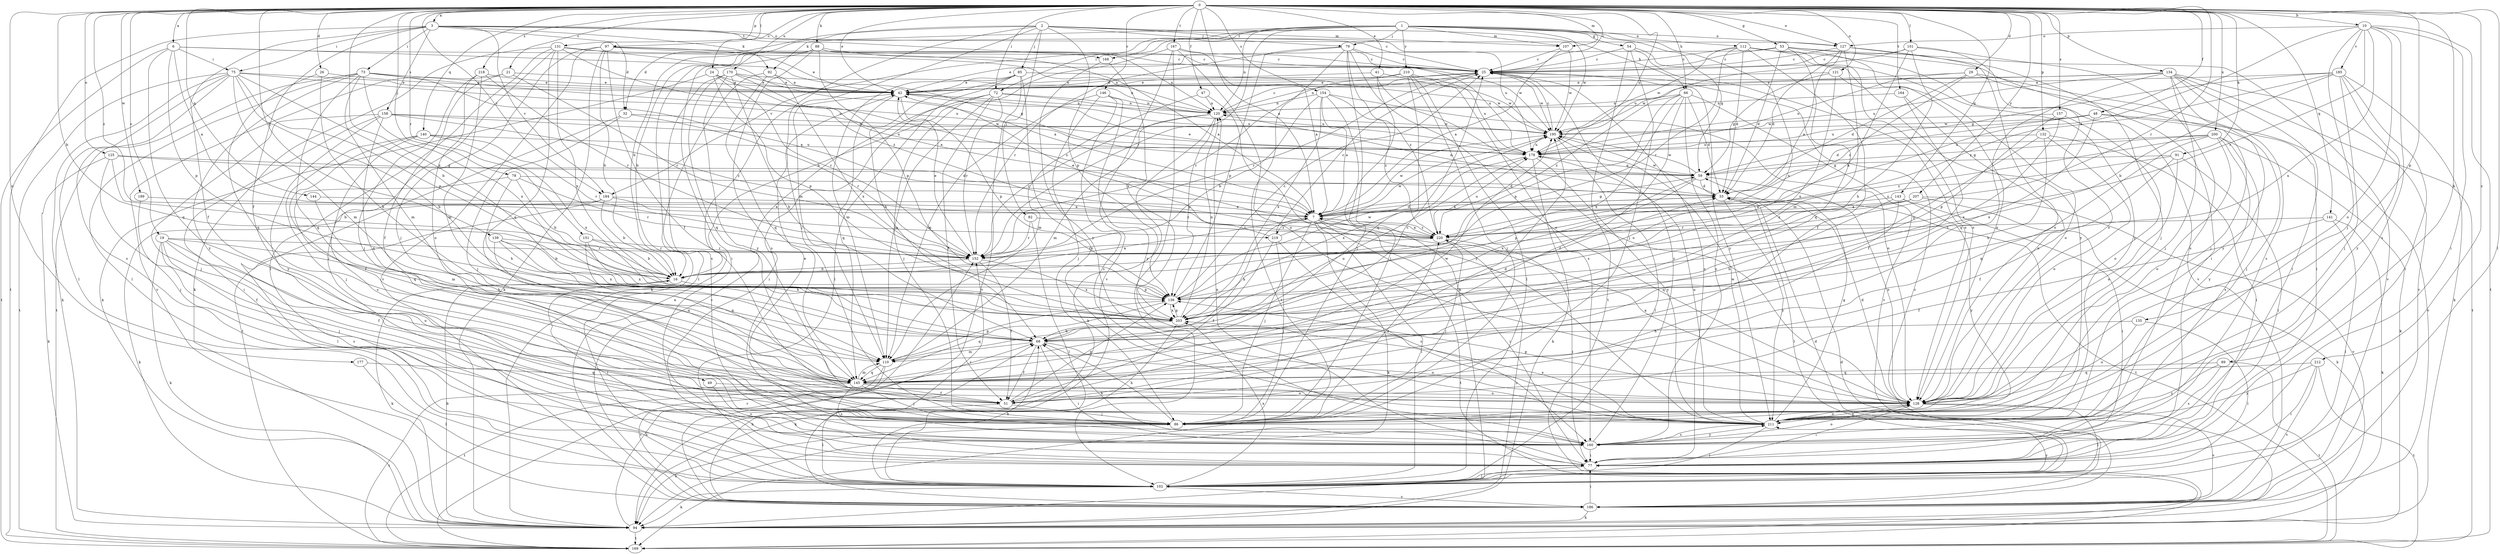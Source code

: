 strict digraph  {
0;
1;
2;
3;
6;
7;
10;
16;
19;
21;
24;
25;
26;
29;
32;
33;
41;
42;
47;
48;
49;
51;
53;
54;
59;
66;
68;
72;
73;
75;
77;
78;
79;
82;
85;
86;
88;
89;
91;
92;
94;
97;
101;
102;
107;
110;
112;
120;
121;
125;
127;
128;
131;
132;
134;
135;
136;
139;
140;
141;
143;
144;
145;
146;
151;
152;
154;
157;
158;
160;
164;
167;
168;
169;
170;
177;
178;
184;
185;
186;
189;
195;
200;
203;
207;
210;
211;
212;
218;
219;
220;
0 -> 3  [label=a];
0 -> 6  [label=a];
0 -> 7  [label=a];
0 -> 10  [label=b];
0 -> 16  [label=b];
0 -> 19  [label=c];
0 -> 21  [label=c];
0 -> 24  [label=c];
0 -> 25  [label=c];
0 -> 26  [label=d];
0 -> 29  [label=d];
0 -> 41  [label=e];
0 -> 42  [label=e];
0 -> 47  [label=f];
0 -> 48  [label=f];
0 -> 53  [label=g];
0 -> 66  [label=h];
0 -> 72  [label=i];
0 -> 78  [label=j];
0 -> 88  [label=k];
0 -> 89  [label=k];
0 -> 91  [label=k];
0 -> 97  [label=l];
0 -> 101  [label=l];
0 -> 102  [label=l];
0 -> 107  [label=m];
0 -> 121  [label=o];
0 -> 125  [label=o];
0 -> 127  [label=o];
0 -> 131  [label=p];
0 -> 132  [label=p];
0 -> 134  [label=p];
0 -> 135  [label=p];
0 -> 139  [label=q];
0 -> 140  [label=q];
0 -> 141  [label=q];
0 -> 143  [label=q];
0 -> 144  [label=q];
0 -> 146  [label=r];
0 -> 151  [label=r];
0 -> 152  [label=r];
0 -> 154  [label=s];
0 -> 157  [label=s];
0 -> 164  [label=t];
0 -> 167  [label=t];
0 -> 170  [label=u];
0 -> 177  [label=u];
0 -> 178  [label=u];
0 -> 184  [label=v];
0 -> 189  [label=w];
0 -> 200  [label=x];
0 -> 203  [label=x];
0 -> 207  [label=y];
0 -> 212  [label=z];
0 -> 218  [label=z];
0 -> 219  [label=z];
1 -> 54  [label=g];
1 -> 59  [label=g];
1 -> 72  [label=i];
1 -> 79  [label=j];
1 -> 92  [label=k];
1 -> 107  [label=m];
1 -> 112  [label=n];
1 -> 120  [label=n];
1 -> 127  [label=o];
1 -> 152  [label=r];
1 -> 168  [label=t];
1 -> 184  [label=v];
1 -> 195  [label=w];
1 -> 203  [label=x];
1 -> 210  [label=y];
2 -> 16  [label=b];
2 -> 32  [label=d];
2 -> 66  [label=h];
2 -> 79  [label=j];
2 -> 82  [label=j];
2 -> 85  [label=j];
2 -> 86  [label=j];
2 -> 107  [label=m];
2 -> 110  [label=m];
2 -> 136  [label=p];
2 -> 178  [label=u];
3 -> 25  [label=c];
3 -> 32  [label=d];
3 -> 49  [label=f];
3 -> 51  [label=f];
3 -> 73  [label=i];
3 -> 75  [label=i];
3 -> 92  [label=k];
3 -> 127  [label=o];
3 -> 158  [label=s];
3 -> 168  [label=t];
3 -> 169  [label=t];
3 -> 184  [label=v];
6 -> 7  [label=a];
6 -> 59  [label=g];
6 -> 75  [label=i];
6 -> 120  [label=n];
6 -> 136  [label=p];
6 -> 145  [label=q];
6 -> 169  [label=t];
7 -> 33  [label=d];
7 -> 59  [label=g];
7 -> 68  [label=h];
7 -> 77  [label=i];
7 -> 86  [label=j];
7 -> 94  [label=k];
7 -> 102  [label=l];
7 -> 169  [label=t];
7 -> 195  [label=w];
7 -> 219  [label=z];
7 -> 220  [label=z];
10 -> 7  [label=a];
10 -> 77  [label=i];
10 -> 86  [label=j];
10 -> 127  [label=o];
10 -> 128  [label=o];
10 -> 152  [label=r];
10 -> 160  [label=s];
10 -> 169  [label=t];
10 -> 185  [label=v];
10 -> 203  [label=x];
16 -> 7  [label=a];
16 -> 77  [label=i];
16 -> 94  [label=k];
16 -> 136  [label=p];
19 -> 51  [label=f];
19 -> 68  [label=h];
19 -> 86  [label=j];
19 -> 94  [label=k];
19 -> 128  [label=o];
19 -> 152  [label=r];
19 -> 160  [label=s];
21 -> 42  [label=e];
21 -> 51  [label=f];
21 -> 152  [label=r];
21 -> 186  [label=v];
24 -> 7  [label=a];
24 -> 42  [label=e];
24 -> 94  [label=k];
24 -> 136  [label=p];
24 -> 152  [label=r];
25 -> 42  [label=e];
25 -> 120  [label=n];
25 -> 152  [label=r];
25 -> 195  [label=w];
25 -> 211  [label=y];
26 -> 42  [label=e];
26 -> 68  [label=h];
26 -> 145  [label=q];
29 -> 33  [label=d];
29 -> 42  [label=e];
29 -> 77  [label=i];
29 -> 86  [label=j];
29 -> 178  [label=u];
29 -> 220  [label=z];
32 -> 86  [label=j];
32 -> 152  [label=r];
32 -> 169  [label=t];
32 -> 195  [label=w];
33 -> 7  [label=a];
33 -> 102  [label=l];
33 -> 120  [label=n];
33 -> 169  [label=t];
33 -> 195  [label=w];
33 -> 211  [label=y];
41 -> 42  [label=e];
41 -> 86  [label=j];
41 -> 128  [label=o];
41 -> 195  [label=w];
42 -> 120  [label=n];
42 -> 136  [label=p];
42 -> 145  [label=q];
42 -> 178  [label=u];
47 -> 110  [label=m];
47 -> 120  [label=n];
47 -> 211  [label=y];
48 -> 33  [label=d];
48 -> 86  [label=j];
48 -> 178  [label=u];
48 -> 186  [label=v];
48 -> 195  [label=w];
48 -> 203  [label=x];
49 -> 128  [label=o];
49 -> 160  [label=s];
51 -> 86  [label=j];
51 -> 102  [label=l];
51 -> 136  [label=p];
51 -> 195  [label=w];
53 -> 25  [label=c];
53 -> 33  [label=d];
53 -> 42  [label=e];
53 -> 77  [label=i];
53 -> 128  [label=o];
53 -> 145  [label=q];
53 -> 186  [label=v];
54 -> 25  [label=c];
54 -> 86  [label=j];
54 -> 128  [label=o];
54 -> 169  [label=t];
54 -> 211  [label=y];
59 -> 33  [label=d];
59 -> 42  [label=e];
59 -> 128  [label=o];
59 -> 136  [label=p];
59 -> 195  [label=w];
59 -> 203  [label=x];
66 -> 33  [label=d];
66 -> 51  [label=f];
66 -> 120  [label=n];
66 -> 136  [label=p];
66 -> 160  [label=s];
66 -> 186  [label=v];
66 -> 203  [label=x];
66 -> 220  [label=z];
68 -> 33  [label=d];
68 -> 51  [label=f];
68 -> 77  [label=i];
68 -> 110  [label=m];
68 -> 128  [label=o];
72 -> 51  [label=f];
72 -> 77  [label=i];
72 -> 86  [label=j];
72 -> 110  [label=m];
72 -> 120  [label=n];
72 -> 152  [label=r];
72 -> 178  [label=u];
72 -> 186  [label=v];
73 -> 7  [label=a];
73 -> 42  [label=e];
73 -> 102  [label=l];
73 -> 110  [label=m];
73 -> 145  [label=q];
73 -> 169  [label=t];
73 -> 178  [label=u];
73 -> 203  [label=x];
73 -> 211  [label=y];
75 -> 16  [label=b];
75 -> 42  [label=e];
75 -> 68  [label=h];
75 -> 94  [label=k];
75 -> 102  [label=l];
75 -> 110  [label=m];
75 -> 136  [label=p];
75 -> 160  [label=s];
75 -> 169  [label=t];
75 -> 178  [label=u];
77 -> 25  [label=c];
77 -> 102  [label=l];
77 -> 120  [label=n];
77 -> 152  [label=r];
78 -> 16  [label=b];
78 -> 33  [label=d];
78 -> 68  [label=h];
78 -> 145  [label=q];
78 -> 152  [label=r];
79 -> 25  [label=c];
79 -> 94  [label=k];
79 -> 128  [label=o];
79 -> 136  [label=p];
79 -> 152  [label=r];
79 -> 169  [label=t];
79 -> 178  [label=u];
79 -> 220  [label=z];
82 -> 102  [label=l];
82 -> 152  [label=r];
82 -> 220  [label=z];
85 -> 42  [label=e];
85 -> 68  [label=h];
85 -> 102  [label=l];
85 -> 110  [label=m];
85 -> 186  [label=v];
85 -> 195  [label=w];
85 -> 211  [label=y];
86 -> 42  [label=e];
86 -> 68  [label=h];
86 -> 94  [label=k];
86 -> 220  [label=z];
88 -> 7  [label=a];
88 -> 16  [label=b];
88 -> 25  [label=c];
88 -> 77  [label=i];
88 -> 94  [label=k];
88 -> 120  [label=n];
88 -> 136  [label=p];
88 -> 160  [label=s];
89 -> 145  [label=q];
89 -> 160  [label=s];
89 -> 169  [label=t];
89 -> 211  [label=y];
91 -> 51  [label=f];
91 -> 59  [label=g];
91 -> 77  [label=i];
91 -> 128  [label=o];
91 -> 220  [label=z];
92 -> 42  [label=e];
92 -> 102  [label=l];
92 -> 145  [label=q];
92 -> 203  [label=x];
94 -> 16  [label=b];
94 -> 33  [label=d];
94 -> 68  [label=h];
94 -> 169  [label=t];
94 -> 220  [label=z];
97 -> 16  [label=b];
97 -> 25  [label=c];
97 -> 42  [label=e];
97 -> 51  [label=f];
97 -> 86  [label=j];
97 -> 94  [label=k];
97 -> 186  [label=v];
97 -> 195  [label=w];
101 -> 16  [label=b];
101 -> 25  [label=c];
101 -> 68  [label=h];
101 -> 128  [label=o];
101 -> 160  [label=s];
101 -> 178  [label=u];
102 -> 33  [label=d];
102 -> 68  [label=h];
102 -> 94  [label=k];
102 -> 186  [label=v];
102 -> 203  [label=x];
102 -> 211  [label=y];
107 -> 7  [label=a];
107 -> 25  [label=c];
107 -> 195  [label=w];
110 -> 136  [label=p];
110 -> 145  [label=q];
110 -> 169  [label=t];
110 -> 178  [label=u];
110 -> 186  [label=v];
112 -> 25  [label=c];
112 -> 33  [label=d];
112 -> 51  [label=f];
112 -> 128  [label=o];
112 -> 152  [label=r];
112 -> 186  [label=v];
112 -> 195  [label=w];
112 -> 211  [label=y];
120 -> 25  [label=c];
120 -> 94  [label=k];
120 -> 110  [label=m];
120 -> 136  [label=p];
120 -> 152  [label=r];
120 -> 195  [label=w];
121 -> 42  [label=e];
121 -> 59  [label=g];
121 -> 128  [label=o];
121 -> 203  [label=x];
125 -> 16  [label=b];
125 -> 33  [label=d];
125 -> 59  [label=g];
125 -> 86  [label=j];
125 -> 94  [label=k];
127 -> 7  [label=a];
127 -> 25  [label=c];
127 -> 33  [label=d];
127 -> 86  [label=j];
127 -> 110  [label=m];
127 -> 128  [label=o];
128 -> 7  [label=a];
128 -> 33  [label=d];
128 -> 77  [label=i];
128 -> 102  [label=l];
128 -> 136  [label=p];
128 -> 186  [label=v];
128 -> 211  [label=y];
131 -> 7  [label=a];
131 -> 25  [label=c];
131 -> 77  [label=i];
131 -> 94  [label=k];
131 -> 102  [label=l];
131 -> 145  [label=q];
131 -> 203  [label=x];
131 -> 220  [label=z];
132 -> 68  [label=h];
132 -> 77  [label=i];
132 -> 128  [label=o];
132 -> 136  [label=p];
132 -> 178  [label=u];
134 -> 42  [label=e];
134 -> 77  [label=i];
134 -> 86  [label=j];
134 -> 145  [label=q];
134 -> 160  [label=s];
134 -> 169  [label=t];
134 -> 178  [label=u];
134 -> 186  [label=v];
134 -> 195  [label=w];
134 -> 211  [label=y];
135 -> 68  [label=h];
135 -> 102  [label=l];
135 -> 128  [label=o];
136 -> 25  [label=c];
136 -> 145  [label=q];
136 -> 195  [label=w];
136 -> 203  [label=x];
139 -> 16  [label=b];
139 -> 68  [label=h];
139 -> 145  [label=q];
139 -> 152  [label=r];
139 -> 203  [label=x];
140 -> 51  [label=f];
140 -> 86  [label=j];
140 -> 152  [label=r];
140 -> 160  [label=s];
140 -> 178  [label=u];
140 -> 203  [label=x];
141 -> 51  [label=f];
141 -> 94  [label=k];
141 -> 102  [label=l];
141 -> 220  [label=z];
143 -> 7  [label=a];
143 -> 68  [label=h];
143 -> 77  [label=i];
143 -> 145  [label=q];
143 -> 211  [label=y];
144 -> 7  [label=a];
144 -> 110  [label=m];
145 -> 25  [label=c];
145 -> 51  [label=f];
145 -> 86  [label=j];
145 -> 110  [label=m];
145 -> 128  [label=o];
145 -> 160  [label=s];
145 -> 169  [label=t];
145 -> 195  [label=w];
146 -> 86  [label=j];
146 -> 110  [label=m];
146 -> 120  [label=n];
146 -> 160  [label=s];
146 -> 211  [label=y];
151 -> 16  [label=b];
151 -> 145  [label=q];
151 -> 152  [label=r];
151 -> 203  [label=x];
152 -> 16  [label=b];
152 -> 42  [label=e];
152 -> 51  [label=f];
152 -> 203  [label=x];
154 -> 7  [label=a];
154 -> 16  [label=b];
154 -> 86  [label=j];
154 -> 120  [label=n];
154 -> 128  [label=o];
154 -> 203  [label=x];
154 -> 220  [label=z];
157 -> 128  [label=o];
157 -> 136  [label=p];
157 -> 195  [label=w];
157 -> 203  [label=x];
158 -> 77  [label=i];
158 -> 86  [label=j];
158 -> 145  [label=q];
158 -> 178  [label=u];
158 -> 195  [label=w];
158 -> 211  [label=y];
158 -> 220  [label=z];
160 -> 25  [label=c];
160 -> 68  [label=h];
160 -> 77  [label=i];
160 -> 128  [label=o];
160 -> 211  [label=y];
164 -> 51  [label=f];
164 -> 120  [label=n];
164 -> 128  [label=o];
167 -> 7  [label=a];
167 -> 16  [label=b];
167 -> 25  [label=c];
167 -> 102  [label=l];
167 -> 128  [label=o];
167 -> 186  [label=v];
168 -> 203  [label=x];
168 -> 211  [label=y];
169 -> 152  [label=r];
170 -> 42  [label=e];
170 -> 68  [label=h];
170 -> 120  [label=n];
170 -> 145  [label=q];
170 -> 160  [label=s];
170 -> 211  [label=y];
170 -> 220  [label=z];
177 -> 102  [label=l];
177 -> 145  [label=q];
178 -> 59  [label=g];
178 -> 94  [label=k];
178 -> 203  [label=x];
178 -> 211  [label=y];
184 -> 7  [label=a];
184 -> 16  [label=b];
184 -> 94  [label=k];
184 -> 102  [label=l];
184 -> 220  [label=z];
185 -> 16  [label=b];
185 -> 42  [label=e];
185 -> 59  [label=g];
185 -> 77  [label=i];
185 -> 86  [label=j];
185 -> 94  [label=k];
185 -> 211  [label=y];
185 -> 220  [label=z];
186 -> 25  [label=c];
186 -> 42  [label=e];
186 -> 68  [label=h];
186 -> 77  [label=i];
186 -> 94  [label=k];
189 -> 7  [label=a];
189 -> 51  [label=f];
195 -> 25  [label=c];
195 -> 102  [label=l];
195 -> 178  [label=u];
200 -> 59  [label=g];
200 -> 94  [label=k];
200 -> 128  [label=o];
200 -> 145  [label=q];
200 -> 160  [label=s];
200 -> 178  [label=u];
200 -> 211  [label=y];
200 -> 220  [label=z];
203 -> 68  [label=h];
203 -> 94  [label=k];
203 -> 120  [label=n];
203 -> 136  [label=p];
207 -> 7  [label=a];
207 -> 94  [label=k];
207 -> 152  [label=r];
207 -> 186  [label=v];
207 -> 220  [label=z];
210 -> 42  [label=e];
210 -> 86  [label=j];
210 -> 102  [label=l];
210 -> 145  [label=q];
210 -> 152  [label=r];
210 -> 160  [label=s];
210 -> 178  [label=u];
211 -> 59  [label=g];
211 -> 102  [label=l];
211 -> 128  [label=o];
211 -> 160  [label=s];
211 -> 178  [label=u];
211 -> 195  [label=w];
211 -> 203  [label=x];
212 -> 77  [label=i];
212 -> 145  [label=q];
212 -> 169  [label=t];
212 -> 186  [label=v];
212 -> 211  [label=y];
218 -> 42  [label=e];
218 -> 86  [label=j];
218 -> 110  [label=m];
218 -> 128  [label=o];
218 -> 152  [label=r];
219 -> 25  [label=c];
219 -> 42  [label=e];
219 -> 51  [label=f];
219 -> 86  [label=j];
219 -> 160  [label=s];
219 -> 195  [label=w];
220 -> 7  [label=a];
220 -> 77  [label=i];
220 -> 86  [label=j];
220 -> 152  [label=r];
220 -> 178  [label=u];
}
